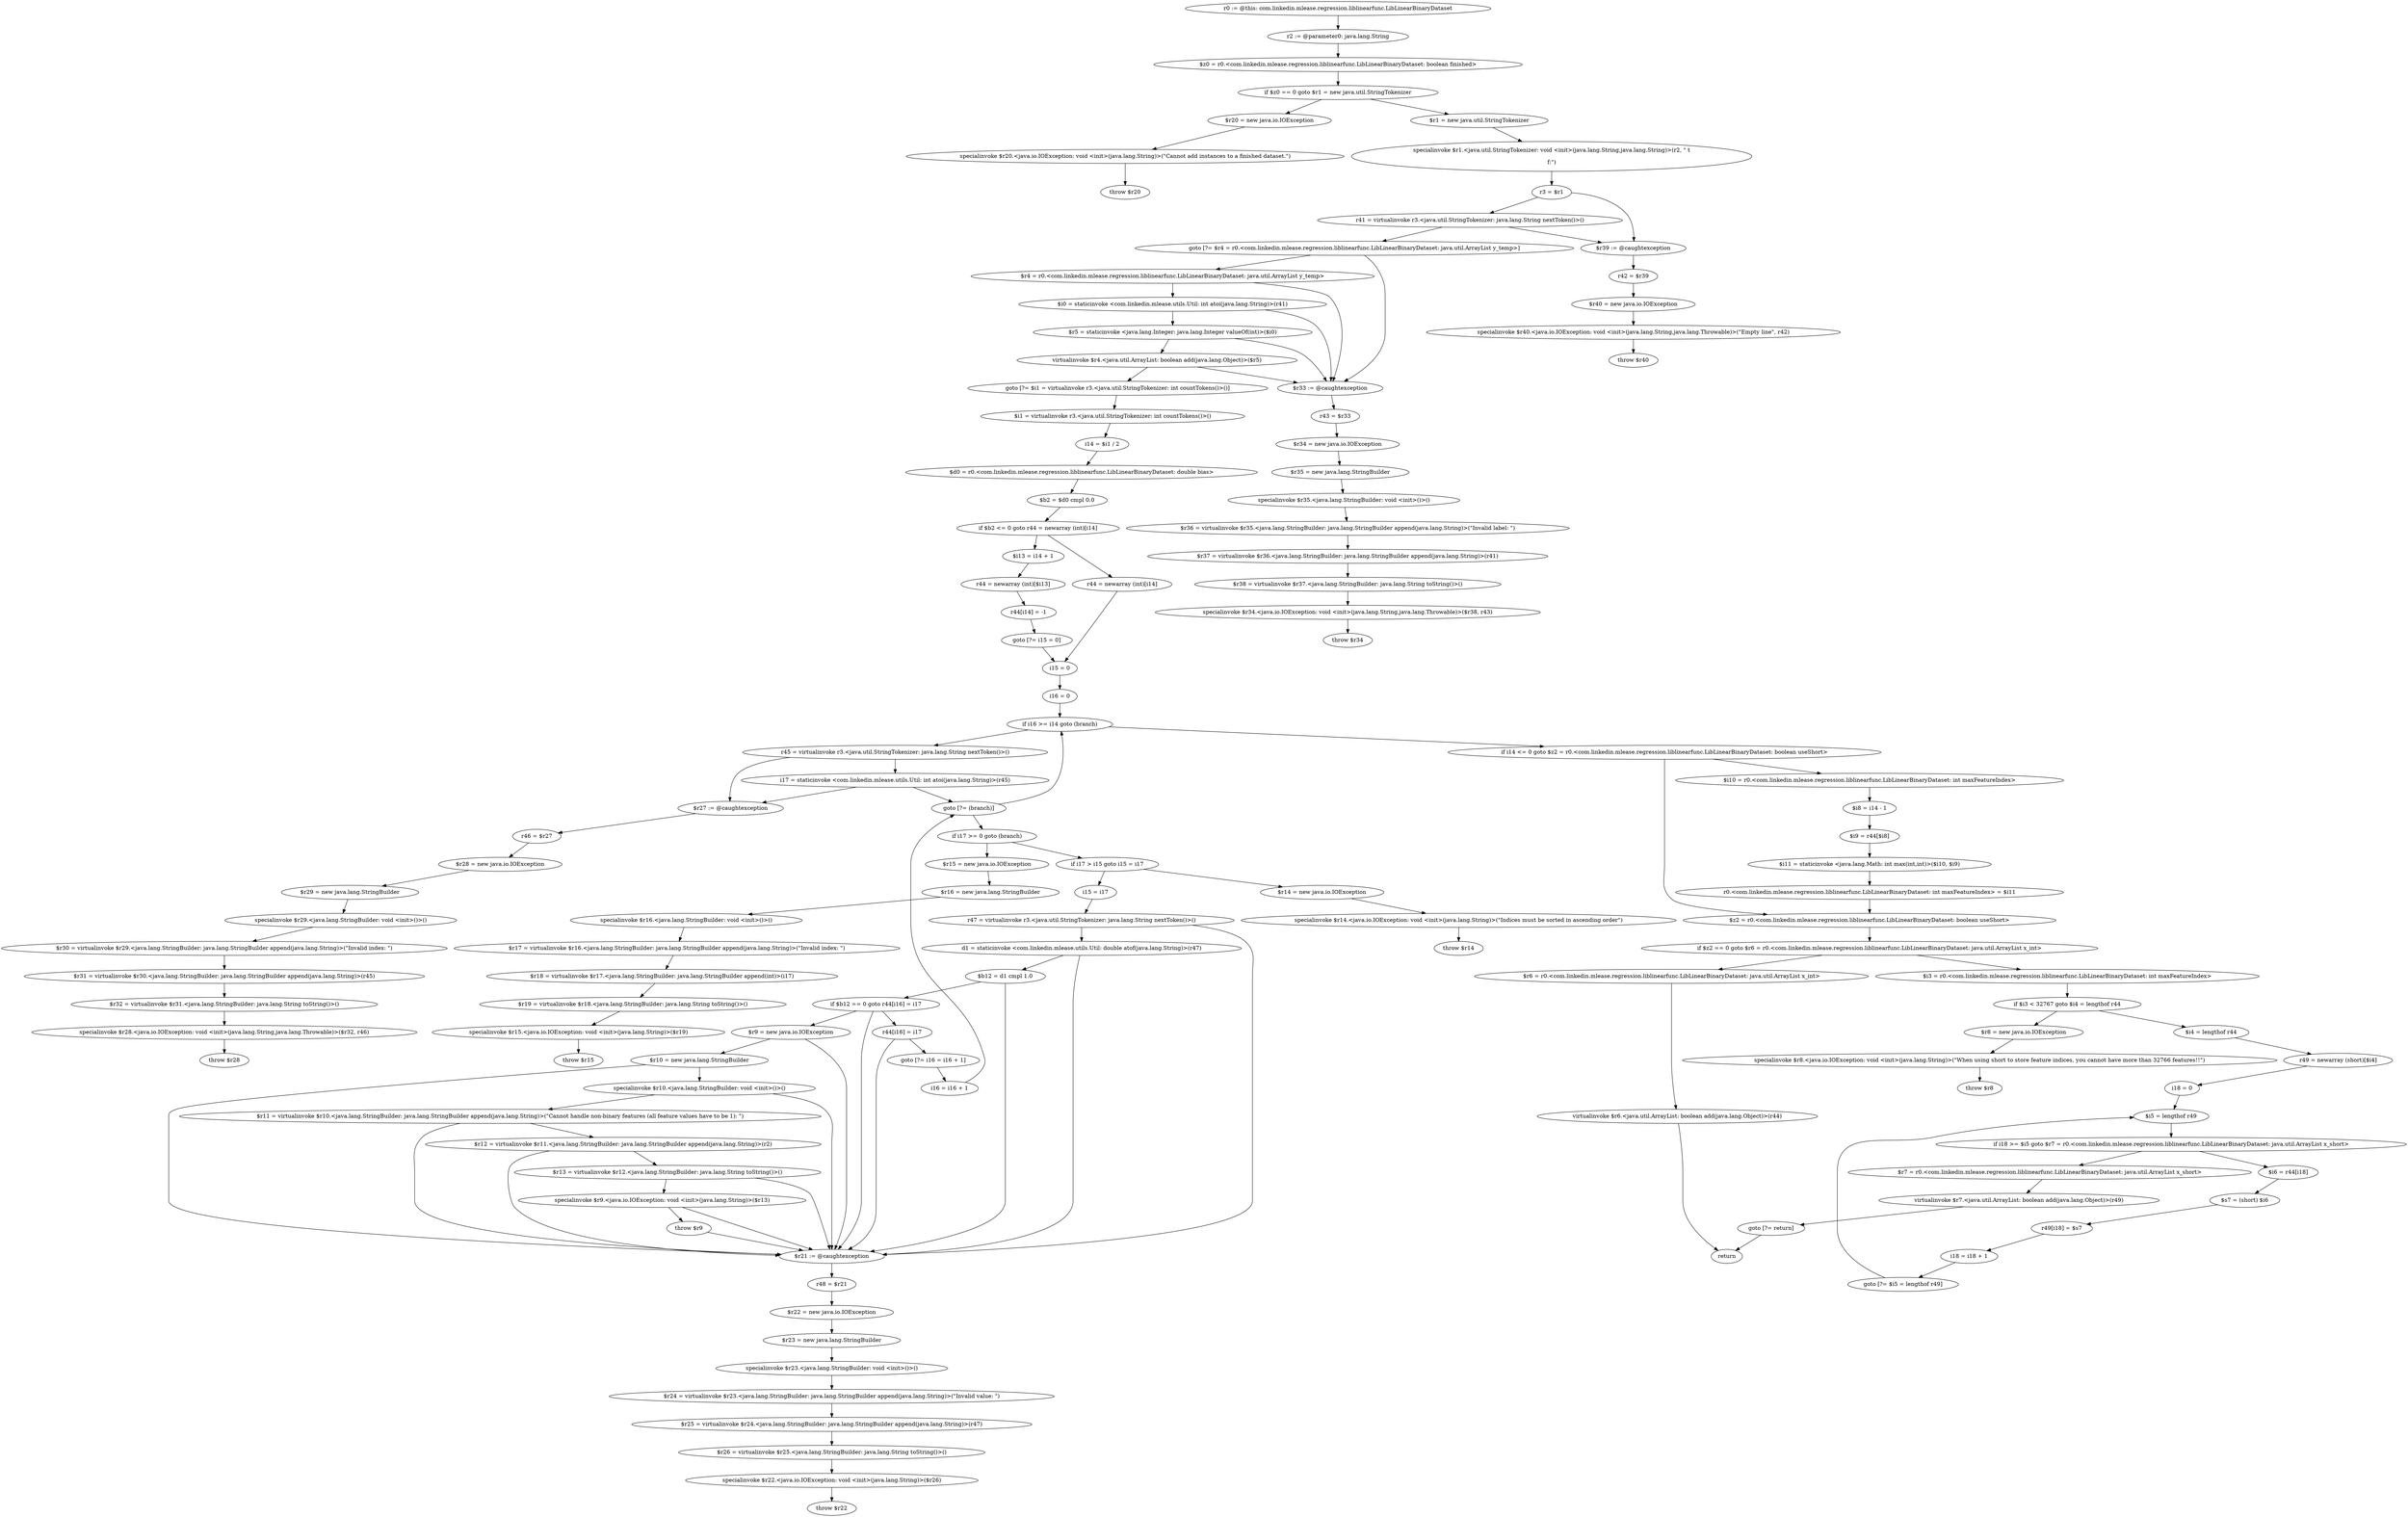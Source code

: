 digraph "unitGraph" {
    "r0 := @this: com.linkedin.mlease.regression.liblinearfunc.LibLinearBinaryDataset"
    "r2 := @parameter0: java.lang.String"
    "$z0 = r0.<com.linkedin.mlease.regression.liblinearfunc.LibLinearBinaryDataset: boolean finished>"
    "if $z0 == 0 goto $r1 = new java.util.StringTokenizer"
    "$r20 = new java.io.IOException"
    "specialinvoke $r20.<java.io.IOException: void <init>(java.lang.String)>(\"Cannot add instances to a finished dataset.\")"
    "throw $r20"
    "$r1 = new java.util.StringTokenizer"
    "specialinvoke $r1.<java.util.StringTokenizer: void <init>(java.lang.String,java.lang.String)>(r2, \" \t\n\r\f:\")"
    "r3 = $r1"
    "r41 = virtualinvoke r3.<java.util.StringTokenizer: java.lang.String nextToken()>()"
    "goto [?= $r4 = r0.<com.linkedin.mlease.regression.liblinearfunc.LibLinearBinaryDataset: java.util.ArrayList y_temp>]"
    "$r39 := @caughtexception"
    "r42 = $r39"
    "$r40 = new java.io.IOException"
    "specialinvoke $r40.<java.io.IOException: void <init>(java.lang.String,java.lang.Throwable)>(\"Empty line\", r42)"
    "throw $r40"
    "$r4 = r0.<com.linkedin.mlease.regression.liblinearfunc.LibLinearBinaryDataset: java.util.ArrayList y_temp>"
    "$i0 = staticinvoke <com.linkedin.mlease.utils.Util: int atoi(java.lang.String)>(r41)"
    "$r5 = staticinvoke <java.lang.Integer: java.lang.Integer valueOf(int)>($i0)"
    "virtualinvoke $r4.<java.util.ArrayList: boolean add(java.lang.Object)>($r5)"
    "goto [?= $i1 = virtualinvoke r3.<java.util.StringTokenizer: int countTokens()>()]"
    "$r33 := @caughtexception"
    "r43 = $r33"
    "$r34 = new java.io.IOException"
    "$r35 = new java.lang.StringBuilder"
    "specialinvoke $r35.<java.lang.StringBuilder: void <init>()>()"
    "$r36 = virtualinvoke $r35.<java.lang.StringBuilder: java.lang.StringBuilder append(java.lang.String)>(\"Invalid label: \")"
    "$r37 = virtualinvoke $r36.<java.lang.StringBuilder: java.lang.StringBuilder append(java.lang.String)>(r41)"
    "$r38 = virtualinvoke $r37.<java.lang.StringBuilder: java.lang.String toString()>()"
    "specialinvoke $r34.<java.io.IOException: void <init>(java.lang.String,java.lang.Throwable)>($r38, r43)"
    "throw $r34"
    "$i1 = virtualinvoke r3.<java.util.StringTokenizer: int countTokens()>()"
    "i14 = $i1 / 2"
    "$d0 = r0.<com.linkedin.mlease.regression.liblinearfunc.LibLinearBinaryDataset: double bias>"
    "$b2 = $d0 cmpl 0.0"
    "if $b2 <= 0 goto r44 = newarray (int)[i14]"
    "$i13 = i14 + 1"
    "r44 = newarray (int)[$i13]"
    "r44[i14] = -1"
    "goto [?= i15 = 0]"
    "r44 = newarray (int)[i14]"
    "i15 = 0"
    "i16 = 0"
    "if i16 >= i14 goto (branch)"
    "r45 = virtualinvoke r3.<java.util.StringTokenizer: java.lang.String nextToken()>()"
    "i17 = staticinvoke <com.linkedin.mlease.utils.Util: int atoi(java.lang.String)>(r45)"
    "goto [?= (branch)]"
    "$r27 := @caughtexception"
    "r46 = $r27"
    "$r28 = new java.io.IOException"
    "$r29 = new java.lang.StringBuilder"
    "specialinvoke $r29.<java.lang.StringBuilder: void <init>()>()"
    "$r30 = virtualinvoke $r29.<java.lang.StringBuilder: java.lang.StringBuilder append(java.lang.String)>(\"Invalid index: \")"
    "$r31 = virtualinvoke $r30.<java.lang.StringBuilder: java.lang.StringBuilder append(java.lang.String)>(r45)"
    "$r32 = virtualinvoke $r31.<java.lang.StringBuilder: java.lang.String toString()>()"
    "specialinvoke $r28.<java.io.IOException: void <init>(java.lang.String,java.lang.Throwable)>($r32, r46)"
    "throw $r28"
    "if i17 >= 0 goto (branch)"
    "$r15 = new java.io.IOException"
    "$r16 = new java.lang.StringBuilder"
    "specialinvoke $r16.<java.lang.StringBuilder: void <init>()>()"
    "$r17 = virtualinvoke $r16.<java.lang.StringBuilder: java.lang.StringBuilder append(java.lang.String)>(\"Invalid index: \")"
    "$r18 = virtualinvoke $r17.<java.lang.StringBuilder: java.lang.StringBuilder append(int)>(i17)"
    "$r19 = virtualinvoke $r18.<java.lang.StringBuilder: java.lang.String toString()>()"
    "specialinvoke $r15.<java.io.IOException: void <init>(java.lang.String)>($r19)"
    "throw $r15"
    "if i17 > i15 goto i15 = i17"
    "$r14 = new java.io.IOException"
    "specialinvoke $r14.<java.io.IOException: void <init>(java.lang.String)>(\"Indices must be sorted in ascending order\")"
    "throw $r14"
    "i15 = i17"
    "r47 = virtualinvoke r3.<java.util.StringTokenizer: java.lang.String nextToken()>()"
    "d1 = staticinvoke <com.linkedin.mlease.utils.Util: double atof(java.lang.String)>(r47)"
    "$b12 = d1 cmpl 1.0"
    "if $b12 == 0 goto r44[i16] = i17"
    "$r9 = new java.io.IOException"
    "$r10 = new java.lang.StringBuilder"
    "specialinvoke $r10.<java.lang.StringBuilder: void <init>()>()"
    "$r11 = virtualinvoke $r10.<java.lang.StringBuilder: java.lang.StringBuilder append(java.lang.String)>(\"Cannot handle non-binary features (all feature values have to be 1): \")"
    "$r12 = virtualinvoke $r11.<java.lang.StringBuilder: java.lang.StringBuilder append(java.lang.String)>(r2)"
    "$r13 = virtualinvoke $r12.<java.lang.StringBuilder: java.lang.String toString()>()"
    "specialinvoke $r9.<java.io.IOException: void <init>(java.lang.String)>($r13)"
    "throw $r9"
    "r44[i16] = i17"
    "goto [?= i16 = i16 + 1]"
    "$r21 := @caughtexception"
    "r48 = $r21"
    "$r22 = new java.io.IOException"
    "$r23 = new java.lang.StringBuilder"
    "specialinvoke $r23.<java.lang.StringBuilder: void <init>()>()"
    "$r24 = virtualinvoke $r23.<java.lang.StringBuilder: java.lang.StringBuilder append(java.lang.String)>(\"Invalid value: \")"
    "$r25 = virtualinvoke $r24.<java.lang.StringBuilder: java.lang.StringBuilder append(java.lang.String)>(r47)"
    "$r26 = virtualinvoke $r25.<java.lang.StringBuilder: java.lang.String toString()>()"
    "specialinvoke $r22.<java.io.IOException: void <init>(java.lang.String)>($r26)"
    "throw $r22"
    "i16 = i16 + 1"
    "if i14 <= 0 goto $z2 = r0.<com.linkedin.mlease.regression.liblinearfunc.LibLinearBinaryDataset: boolean useShort>"
    "$i10 = r0.<com.linkedin.mlease.regression.liblinearfunc.LibLinearBinaryDataset: int maxFeatureIndex>"
    "$i8 = i14 - 1"
    "$i9 = r44[$i8]"
    "$i11 = staticinvoke <java.lang.Math: int max(int,int)>($i10, $i9)"
    "r0.<com.linkedin.mlease.regression.liblinearfunc.LibLinearBinaryDataset: int maxFeatureIndex> = $i11"
    "$z2 = r0.<com.linkedin.mlease.regression.liblinearfunc.LibLinearBinaryDataset: boolean useShort>"
    "if $z2 == 0 goto $r6 = r0.<com.linkedin.mlease.regression.liblinearfunc.LibLinearBinaryDataset: java.util.ArrayList x_int>"
    "$i3 = r0.<com.linkedin.mlease.regression.liblinearfunc.LibLinearBinaryDataset: int maxFeatureIndex>"
    "if $i3 < 32767 goto $i4 = lengthof r44"
    "$r8 = new java.io.IOException"
    "specialinvoke $r8.<java.io.IOException: void <init>(java.lang.String)>(\"When using short to store feature indices, you cannot have more than 32766 features!!\")"
    "throw $r8"
    "$i4 = lengthof r44"
    "r49 = newarray (short)[$i4]"
    "i18 = 0"
    "$i5 = lengthof r49"
    "if i18 >= $i5 goto $r7 = r0.<com.linkedin.mlease.regression.liblinearfunc.LibLinearBinaryDataset: java.util.ArrayList x_short>"
    "$i6 = r44[i18]"
    "$s7 = (short) $i6"
    "r49[i18] = $s7"
    "i18 = i18 + 1"
    "goto [?= $i5 = lengthof r49]"
    "$r7 = r0.<com.linkedin.mlease.regression.liblinearfunc.LibLinearBinaryDataset: java.util.ArrayList x_short>"
    "virtualinvoke $r7.<java.util.ArrayList: boolean add(java.lang.Object)>(r49)"
    "goto [?= return]"
    "$r6 = r0.<com.linkedin.mlease.regression.liblinearfunc.LibLinearBinaryDataset: java.util.ArrayList x_int>"
    "virtualinvoke $r6.<java.util.ArrayList: boolean add(java.lang.Object)>(r44)"
    "return"
    "r0 := @this: com.linkedin.mlease.regression.liblinearfunc.LibLinearBinaryDataset"->"r2 := @parameter0: java.lang.String";
    "r2 := @parameter0: java.lang.String"->"$z0 = r0.<com.linkedin.mlease.regression.liblinearfunc.LibLinearBinaryDataset: boolean finished>";
    "$z0 = r0.<com.linkedin.mlease.regression.liblinearfunc.LibLinearBinaryDataset: boolean finished>"->"if $z0 == 0 goto $r1 = new java.util.StringTokenizer";
    "if $z0 == 0 goto $r1 = new java.util.StringTokenizer"->"$r20 = new java.io.IOException";
    "if $z0 == 0 goto $r1 = new java.util.StringTokenizer"->"$r1 = new java.util.StringTokenizer";
    "$r20 = new java.io.IOException"->"specialinvoke $r20.<java.io.IOException: void <init>(java.lang.String)>(\"Cannot add instances to a finished dataset.\")";
    "specialinvoke $r20.<java.io.IOException: void <init>(java.lang.String)>(\"Cannot add instances to a finished dataset.\")"->"throw $r20";
    "$r1 = new java.util.StringTokenizer"->"specialinvoke $r1.<java.util.StringTokenizer: void <init>(java.lang.String,java.lang.String)>(r2, \" \t\n\r\f:\")";
    "specialinvoke $r1.<java.util.StringTokenizer: void <init>(java.lang.String,java.lang.String)>(r2, \" \t\n\r\f:\")"->"r3 = $r1";
    "r3 = $r1"->"r41 = virtualinvoke r3.<java.util.StringTokenizer: java.lang.String nextToken()>()";
    "r3 = $r1"->"$r39 := @caughtexception";
    "r41 = virtualinvoke r3.<java.util.StringTokenizer: java.lang.String nextToken()>()"->"goto [?= $r4 = r0.<com.linkedin.mlease.regression.liblinearfunc.LibLinearBinaryDataset: java.util.ArrayList y_temp>]";
    "r41 = virtualinvoke r3.<java.util.StringTokenizer: java.lang.String nextToken()>()"->"$r39 := @caughtexception";
    "goto [?= $r4 = r0.<com.linkedin.mlease.regression.liblinearfunc.LibLinearBinaryDataset: java.util.ArrayList y_temp>]"->"$r4 = r0.<com.linkedin.mlease.regression.liblinearfunc.LibLinearBinaryDataset: java.util.ArrayList y_temp>";
    "goto [?= $r4 = r0.<com.linkedin.mlease.regression.liblinearfunc.LibLinearBinaryDataset: java.util.ArrayList y_temp>]"->"$r33 := @caughtexception";
    "$r39 := @caughtexception"->"r42 = $r39";
    "r42 = $r39"->"$r40 = new java.io.IOException";
    "$r40 = new java.io.IOException"->"specialinvoke $r40.<java.io.IOException: void <init>(java.lang.String,java.lang.Throwable)>(\"Empty line\", r42)";
    "specialinvoke $r40.<java.io.IOException: void <init>(java.lang.String,java.lang.Throwable)>(\"Empty line\", r42)"->"throw $r40";
    "$r4 = r0.<com.linkedin.mlease.regression.liblinearfunc.LibLinearBinaryDataset: java.util.ArrayList y_temp>"->"$i0 = staticinvoke <com.linkedin.mlease.utils.Util: int atoi(java.lang.String)>(r41)";
    "$r4 = r0.<com.linkedin.mlease.regression.liblinearfunc.LibLinearBinaryDataset: java.util.ArrayList y_temp>"->"$r33 := @caughtexception";
    "$i0 = staticinvoke <com.linkedin.mlease.utils.Util: int atoi(java.lang.String)>(r41)"->"$r5 = staticinvoke <java.lang.Integer: java.lang.Integer valueOf(int)>($i0)";
    "$i0 = staticinvoke <com.linkedin.mlease.utils.Util: int atoi(java.lang.String)>(r41)"->"$r33 := @caughtexception";
    "$r5 = staticinvoke <java.lang.Integer: java.lang.Integer valueOf(int)>($i0)"->"virtualinvoke $r4.<java.util.ArrayList: boolean add(java.lang.Object)>($r5)";
    "$r5 = staticinvoke <java.lang.Integer: java.lang.Integer valueOf(int)>($i0)"->"$r33 := @caughtexception";
    "virtualinvoke $r4.<java.util.ArrayList: boolean add(java.lang.Object)>($r5)"->"goto [?= $i1 = virtualinvoke r3.<java.util.StringTokenizer: int countTokens()>()]";
    "virtualinvoke $r4.<java.util.ArrayList: boolean add(java.lang.Object)>($r5)"->"$r33 := @caughtexception";
    "goto [?= $i1 = virtualinvoke r3.<java.util.StringTokenizer: int countTokens()>()]"->"$i1 = virtualinvoke r3.<java.util.StringTokenizer: int countTokens()>()";
    "$r33 := @caughtexception"->"r43 = $r33";
    "r43 = $r33"->"$r34 = new java.io.IOException";
    "$r34 = new java.io.IOException"->"$r35 = new java.lang.StringBuilder";
    "$r35 = new java.lang.StringBuilder"->"specialinvoke $r35.<java.lang.StringBuilder: void <init>()>()";
    "specialinvoke $r35.<java.lang.StringBuilder: void <init>()>()"->"$r36 = virtualinvoke $r35.<java.lang.StringBuilder: java.lang.StringBuilder append(java.lang.String)>(\"Invalid label: \")";
    "$r36 = virtualinvoke $r35.<java.lang.StringBuilder: java.lang.StringBuilder append(java.lang.String)>(\"Invalid label: \")"->"$r37 = virtualinvoke $r36.<java.lang.StringBuilder: java.lang.StringBuilder append(java.lang.String)>(r41)";
    "$r37 = virtualinvoke $r36.<java.lang.StringBuilder: java.lang.StringBuilder append(java.lang.String)>(r41)"->"$r38 = virtualinvoke $r37.<java.lang.StringBuilder: java.lang.String toString()>()";
    "$r38 = virtualinvoke $r37.<java.lang.StringBuilder: java.lang.String toString()>()"->"specialinvoke $r34.<java.io.IOException: void <init>(java.lang.String,java.lang.Throwable)>($r38, r43)";
    "specialinvoke $r34.<java.io.IOException: void <init>(java.lang.String,java.lang.Throwable)>($r38, r43)"->"throw $r34";
    "$i1 = virtualinvoke r3.<java.util.StringTokenizer: int countTokens()>()"->"i14 = $i1 / 2";
    "i14 = $i1 / 2"->"$d0 = r0.<com.linkedin.mlease.regression.liblinearfunc.LibLinearBinaryDataset: double bias>";
    "$d0 = r0.<com.linkedin.mlease.regression.liblinearfunc.LibLinearBinaryDataset: double bias>"->"$b2 = $d0 cmpl 0.0";
    "$b2 = $d0 cmpl 0.0"->"if $b2 <= 0 goto r44 = newarray (int)[i14]";
    "if $b2 <= 0 goto r44 = newarray (int)[i14]"->"$i13 = i14 + 1";
    "if $b2 <= 0 goto r44 = newarray (int)[i14]"->"r44 = newarray (int)[i14]";
    "$i13 = i14 + 1"->"r44 = newarray (int)[$i13]";
    "r44 = newarray (int)[$i13]"->"r44[i14] = -1";
    "r44[i14] = -1"->"goto [?= i15 = 0]";
    "goto [?= i15 = 0]"->"i15 = 0";
    "r44 = newarray (int)[i14]"->"i15 = 0";
    "i15 = 0"->"i16 = 0";
    "i16 = 0"->"if i16 >= i14 goto (branch)";
    "if i16 >= i14 goto (branch)"->"r45 = virtualinvoke r3.<java.util.StringTokenizer: java.lang.String nextToken()>()";
    "if i16 >= i14 goto (branch)"->"if i14 <= 0 goto $z2 = r0.<com.linkedin.mlease.regression.liblinearfunc.LibLinearBinaryDataset: boolean useShort>";
    "r45 = virtualinvoke r3.<java.util.StringTokenizer: java.lang.String nextToken()>()"->"i17 = staticinvoke <com.linkedin.mlease.utils.Util: int atoi(java.lang.String)>(r45)";
    "r45 = virtualinvoke r3.<java.util.StringTokenizer: java.lang.String nextToken()>()"->"$r27 := @caughtexception";
    "i17 = staticinvoke <com.linkedin.mlease.utils.Util: int atoi(java.lang.String)>(r45)"->"goto [?= (branch)]";
    "i17 = staticinvoke <com.linkedin.mlease.utils.Util: int atoi(java.lang.String)>(r45)"->"$r27 := @caughtexception";
    "goto [?= (branch)]"->"if i17 >= 0 goto (branch)";
    "$r27 := @caughtexception"->"r46 = $r27";
    "r46 = $r27"->"$r28 = new java.io.IOException";
    "$r28 = new java.io.IOException"->"$r29 = new java.lang.StringBuilder";
    "$r29 = new java.lang.StringBuilder"->"specialinvoke $r29.<java.lang.StringBuilder: void <init>()>()";
    "specialinvoke $r29.<java.lang.StringBuilder: void <init>()>()"->"$r30 = virtualinvoke $r29.<java.lang.StringBuilder: java.lang.StringBuilder append(java.lang.String)>(\"Invalid index: \")";
    "$r30 = virtualinvoke $r29.<java.lang.StringBuilder: java.lang.StringBuilder append(java.lang.String)>(\"Invalid index: \")"->"$r31 = virtualinvoke $r30.<java.lang.StringBuilder: java.lang.StringBuilder append(java.lang.String)>(r45)";
    "$r31 = virtualinvoke $r30.<java.lang.StringBuilder: java.lang.StringBuilder append(java.lang.String)>(r45)"->"$r32 = virtualinvoke $r31.<java.lang.StringBuilder: java.lang.String toString()>()";
    "$r32 = virtualinvoke $r31.<java.lang.StringBuilder: java.lang.String toString()>()"->"specialinvoke $r28.<java.io.IOException: void <init>(java.lang.String,java.lang.Throwable)>($r32, r46)";
    "specialinvoke $r28.<java.io.IOException: void <init>(java.lang.String,java.lang.Throwable)>($r32, r46)"->"throw $r28";
    "if i17 >= 0 goto (branch)"->"$r15 = new java.io.IOException";
    "if i17 >= 0 goto (branch)"->"if i17 > i15 goto i15 = i17";
    "$r15 = new java.io.IOException"->"$r16 = new java.lang.StringBuilder";
    "$r16 = new java.lang.StringBuilder"->"specialinvoke $r16.<java.lang.StringBuilder: void <init>()>()";
    "specialinvoke $r16.<java.lang.StringBuilder: void <init>()>()"->"$r17 = virtualinvoke $r16.<java.lang.StringBuilder: java.lang.StringBuilder append(java.lang.String)>(\"Invalid index: \")";
    "$r17 = virtualinvoke $r16.<java.lang.StringBuilder: java.lang.StringBuilder append(java.lang.String)>(\"Invalid index: \")"->"$r18 = virtualinvoke $r17.<java.lang.StringBuilder: java.lang.StringBuilder append(int)>(i17)";
    "$r18 = virtualinvoke $r17.<java.lang.StringBuilder: java.lang.StringBuilder append(int)>(i17)"->"$r19 = virtualinvoke $r18.<java.lang.StringBuilder: java.lang.String toString()>()";
    "$r19 = virtualinvoke $r18.<java.lang.StringBuilder: java.lang.String toString()>()"->"specialinvoke $r15.<java.io.IOException: void <init>(java.lang.String)>($r19)";
    "specialinvoke $r15.<java.io.IOException: void <init>(java.lang.String)>($r19)"->"throw $r15";
    "if i17 > i15 goto i15 = i17"->"$r14 = new java.io.IOException";
    "if i17 > i15 goto i15 = i17"->"i15 = i17";
    "$r14 = new java.io.IOException"->"specialinvoke $r14.<java.io.IOException: void <init>(java.lang.String)>(\"Indices must be sorted in ascending order\")";
    "specialinvoke $r14.<java.io.IOException: void <init>(java.lang.String)>(\"Indices must be sorted in ascending order\")"->"throw $r14";
    "i15 = i17"->"r47 = virtualinvoke r3.<java.util.StringTokenizer: java.lang.String nextToken()>()";
    "r47 = virtualinvoke r3.<java.util.StringTokenizer: java.lang.String nextToken()>()"->"d1 = staticinvoke <com.linkedin.mlease.utils.Util: double atof(java.lang.String)>(r47)";
    "r47 = virtualinvoke r3.<java.util.StringTokenizer: java.lang.String nextToken()>()"->"$r21 := @caughtexception";
    "d1 = staticinvoke <com.linkedin.mlease.utils.Util: double atof(java.lang.String)>(r47)"->"$b12 = d1 cmpl 1.0";
    "d1 = staticinvoke <com.linkedin.mlease.utils.Util: double atof(java.lang.String)>(r47)"->"$r21 := @caughtexception";
    "$b12 = d1 cmpl 1.0"->"if $b12 == 0 goto r44[i16] = i17";
    "$b12 = d1 cmpl 1.0"->"$r21 := @caughtexception";
    "if $b12 == 0 goto r44[i16] = i17"->"$r9 = new java.io.IOException";
    "if $b12 == 0 goto r44[i16] = i17"->"r44[i16] = i17";
    "if $b12 == 0 goto r44[i16] = i17"->"$r21 := @caughtexception";
    "$r9 = new java.io.IOException"->"$r10 = new java.lang.StringBuilder";
    "$r9 = new java.io.IOException"->"$r21 := @caughtexception";
    "$r10 = new java.lang.StringBuilder"->"specialinvoke $r10.<java.lang.StringBuilder: void <init>()>()";
    "$r10 = new java.lang.StringBuilder"->"$r21 := @caughtexception";
    "specialinvoke $r10.<java.lang.StringBuilder: void <init>()>()"->"$r11 = virtualinvoke $r10.<java.lang.StringBuilder: java.lang.StringBuilder append(java.lang.String)>(\"Cannot handle non-binary features (all feature values have to be 1): \")";
    "specialinvoke $r10.<java.lang.StringBuilder: void <init>()>()"->"$r21 := @caughtexception";
    "$r11 = virtualinvoke $r10.<java.lang.StringBuilder: java.lang.StringBuilder append(java.lang.String)>(\"Cannot handle non-binary features (all feature values have to be 1): \")"->"$r12 = virtualinvoke $r11.<java.lang.StringBuilder: java.lang.StringBuilder append(java.lang.String)>(r2)";
    "$r11 = virtualinvoke $r10.<java.lang.StringBuilder: java.lang.StringBuilder append(java.lang.String)>(\"Cannot handle non-binary features (all feature values have to be 1): \")"->"$r21 := @caughtexception";
    "$r12 = virtualinvoke $r11.<java.lang.StringBuilder: java.lang.StringBuilder append(java.lang.String)>(r2)"->"$r13 = virtualinvoke $r12.<java.lang.StringBuilder: java.lang.String toString()>()";
    "$r12 = virtualinvoke $r11.<java.lang.StringBuilder: java.lang.StringBuilder append(java.lang.String)>(r2)"->"$r21 := @caughtexception";
    "$r13 = virtualinvoke $r12.<java.lang.StringBuilder: java.lang.String toString()>()"->"specialinvoke $r9.<java.io.IOException: void <init>(java.lang.String)>($r13)";
    "$r13 = virtualinvoke $r12.<java.lang.StringBuilder: java.lang.String toString()>()"->"$r21 := @caughtexception";
    "specialinvoke $r9.<java.io.IOException: void <init>(java.lang.String)>($r13)"->"throw $r9";
    "specialinvoke $r9.<java.io.IOException: void <init>(java.lang.String)>($r13)"->"$r21 := @caughtexception";
    "throw $r9"->"$r21 := @caughtexception";
    "r44[i16] = i17"->"goto [?= i16 = i16 + 1]";
    "r44[i16] = i17"->"$r21 := @caughtexception";
    "goto [?= i16 = i16 + 1]"->"i16 = i16 + 1";
    "$r21 := @caughtexception"->"r48 = $r21";
    "r48 = $r21"->"$r22 = new java.io.IOException";
    "$r22 = new java.io.IOException"->"$r23 = new java.lang.StringBuilder";
    "$r23 = new java.lang.StringBuilder"->"specialinvoke $r23.<java.lang.StringBuilder: void <init>()>()";
    "specialinvoke $r23.<java.lang.StringBuilder: void <init>()>()"->"$r24 = virtualinvoke $r23.<java.lang.StringBuilder: java.lang.StringBuilder append(java.lang.String)>(\"Invalid value: \")";
    "$r24 = virtualinvoke $r23.<java.lang.StringBuilder: java.lang.StringBuilder append(java.lang.String)>(\"Invalid value: \")"->"$r25 = virtualinvoke $r24.<java.lang.StringBuilder: java.lang.StringBuilder append(java.lang.String)>(r47)";
    "$r25 = virtualinvoke $r24.<java.lang.StringBuilder: java.lang.StringBuilder append(java.lang.String)>(r47)"->"$r26 = virtualinvoke $r25.<java.lang.StringBuilder: java.lang.String toString()>()";
    "$r26 = virtualinvoke $r25.<java.lang.StringBuilder: java.lang.String toString()>()"->"specialinvoke $r22.<java.io.IOException: void <init>(java.lang.String)>($r26)";
    "specialinvoke $r22.<java.io.IOException: void <init>(java.lang.String)>($r26)"->"throw $r22";
    "i16 = i16 + 1"->"goto [?= (branch)]";
    "goto [?= (branch)]"->"if i16 >= i14 goto (branch)";
    "if i14 <= 0 goto $z2 = r0.<com.linkedin.mlease.regression.liblinearfunc.LibLinearBinaryDataset: boolean useShort>"->"$i10 = r0.<com.linkedin.mlease.regression.liblinearfunc.LibLinearBinaryDataset: int maxFeatureIndex>";
    "if i14 <= 0 goto $z2 = r0.<com.linkedin.mlease.regression.liblinearfunc.LibLinearBinaryDataset: boolean useShort>"->"$z2 = r0.<com.linkedin.mlease.regression.liblinearfunc.LibLinearBinaryDataset: boolean useShort>";
    "$i10 = r0.<com.linkedin.mlease.regression.liblinearfunc.LibLinearBinaryDataset: int maxFeatureIndex>"->"$i8 = i14 - 1";
    "$i8 = i14 - 1"->"$i9 = r44[$i8]";
    "$i9 = r44[$i8]"->"$i11 = staticinvoke <java.lang.Math: int max(int,int)>($i10, $i9)";
    "$i11 = staticinvoke <java.lang.Math: int max(int,int)>($i10, $i9)"->"r0.<com.linkedin.mlease.regression.liblinearfunc.LibLinearBinaryDataset: int maxFeatureIndex> = $i11";
    "r0.<com.linkedin.mlease.regression.liblinearfunc.LibLinearBinaryDataset: int maxFeatureIndex> = $i11"->"$z2 = r0.<com.linkedin.mlease.regression.liblinearfunc.LibLinearBinaryDataset: boolean useShort>";
    "$z2 = r0.<com.linkedin.mlease.regression.liblinearfunc.LibLinearBinaryDataset: boolean useShort>"->"if $z2 == 0 goto $r6 = r0.<com.linkedin.mlease.regression.liblinearfunc.LibLinearBinaryDataset: java.util.ArrayList x_int>";
    "if $z2 == 0 goto $r6 = r0.<com.linkedin.mlease.regression.liblinearfunc.LibLinearBinaryDataset: java.util.ArrayList x_int>"->"$i3 = r0.<com.linkedin.mlease.regression.liblinearfunc.LibLinearBinaryDataset: int maxFeatureIndex>";
    "if $z2 == 0 goto $r6 = r0.<com.linkedin.mlease.regression.liblinearfunc.LibLinearBinaryDataset: java.util.ArrayList x_int>"->"$r6 = r0.<com.linkedin.mlease.regression.liblinearfunc.LibLinearBinaryDataset: java.util.ArrayList x_int>";
    "$i3 = r0.<com.linkedin.mlease.regression.liblinearfunc.LibLinearBinaryDataset: int maxFeatureIndex>"->"if $i3 < 32767 goto $i4 = lengthof r44";
    "if $i3 < 32767 goto $i4 = lengthof r44"->"$r8 = new java.io.IOException";
    "if $i3 < 32767 goto $i4 = lengthof r44"->"$i4 = lengthof r44";
    "$r8 = new java.io.IOException"->"specialinvoke $r8.<java.io.IOException: void <init>(java.lang.String)>(\"When using short to store feature indices, you cannot have more than 32766 features!!\")";
    "specialinvoke $r8.<java.io.IOException: void <init>(java.lang.String)>(\"When using short to store feature indices, you cannot have more than 32766 features!!\")"->"throw $r8";
    "$i4 = lengthof r44"->"r49 = newarray (short)[$i4]";
    "r49 = newarray (short)[$i4]"->"i18 = 0";
    "i18 = 0"->"$i5 = lengthof r49";
    "$i5 = lengthof r49"->"if i18 >= $i5 goto $r7 = r0.<com.linkedin.mlease.regression.liblinearfunc.LibLinearBinaryDataset: java.util.ArrayList x_short>";
    "if i18 >= $i5 goto $r7 = r0.<com.linkedin.mlease.regression.liblinearfunc.LibLinearBinaryDataset: java.util.ArrayList x_short>"->"$i6 = r44[i18]";
    "if i18 >= $i5 goto $r7 = r0.<com.linkedin.mlease.regression.liblinearfunc.LibLinearBinaryDataset: java.util.ArrayList x_short>"->"$r7 = r0.<com.linkedin.mlease.regression.liblinearfunc.LibLinearBinaryDataset: java.util.ArrayList x_short>";
    "$i6 = r44[i18]"->"$s7 = (short) $i6";
    "$s7 = (short) $i6"->"r49[i18] = $s7";
    "r49[i18] = $s7"->"i18 = i18 + 1";
    "i18 = i18 + 1"->"goto [?= $i5 = lengthof r49]";
    "goto [?= $i5 = lengthof r49]"->"$i5 = lengthof r49";
    "$r7 = r0.<com.linkedin.mlease.regression.liblinearfunc.LibLinearBinaryDataset: java.util.ArrayList x_short>"->"virtualinvoke $r7.<java.util.ArrayList: boolean add(java.lang.Object)>(r49)";
    "virtualinvoke $r7.<java.util.ArrayList: boolean add(java.lang.Object)>(r49)"->"goto [?= return]";
    "goto [?= return]"->"return";
    "$r6 = r0.<com.linkedin.mlease.regression.liblinearfunc.LibLinearBinaryDataset: java.util.ArrayList x_int>"->"virtualinvoke $r6.<java.util.ArrayList: boolean add(java.lang.Object)>(r44)";
    "virtualinvoke $r6.<java.util.ArrayList: boolean add(java.lang.Object)>(r44)"->"return";
}
